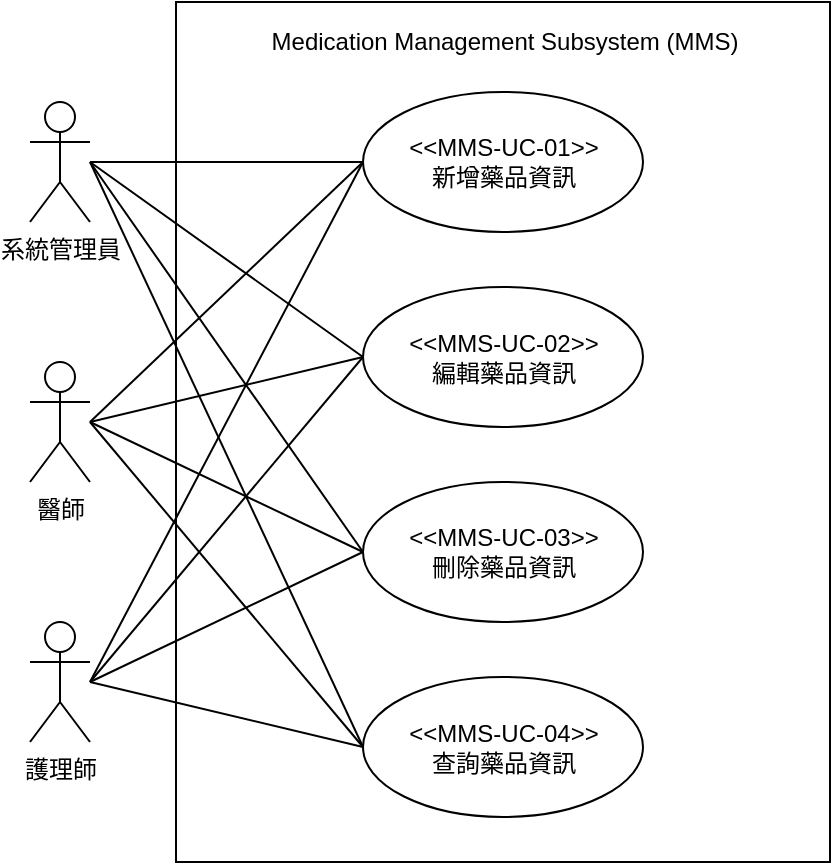 <mxfile version="12.3.3" type="google" pages="1"><diagram id="DfvrCD_b4KMzSc5_pgFx" name="Page-1"><mxGraphModel dx="1408" dy="699" grid="1" gridSize="10" guides="1" tooltips="1" connect="1" arrows="1" fold="1" page="1" pageScale="1" pageWidth="827" pageHeight="1169" math="0" shadow="0"><root><mxCell id="0"/><mxCell id="1" parent="0"/><mxCell id="NSenkkeXth7qmWTdpcBR-5" value="" style="html=1;" parent="1" vertex="1"><mxGeometry x="243" y="170" width="327" height="430" as="geometry"/></mxCell><mxCell id="NSenkkeXth7qmWTdpcBR-1" value="系統管理員" style="shape=umlActor;verticalLabelPosition=bottom;labelBackgroundColor=#ffffff;verticalAlign=top;html=1;" parent="1" vertex="1"><mxGeometry x="170" y="220" width="30" height="60" as="geometry"/></mxCell><mxCell id="NSenkkeXth7qmWTdpcBR-2" value="醫師" style="shape=umlActor;verticalLabelPosition=bottom;labelBackgroundColor=#ffffff;verticalAlign=top;html=1;" parent="1" vertex="1"><mxGeometry x="170" y="350" width="30" height="60" as="geometry"/></mxCell><mxCell id="NSenkkeXth7qmWTdpcBR-3" value="護理師" style="shape=umlActor;verticalLabelPosition=bottom;labelBackgroundColor=#ffffff;verticalAlign=top;html=1;" parent="1" vertex="1"><mxGeometry x="170" y="480" width="30" height="60" as="geometry"/></mxCell><mxCell id="NSenkkeXth7qmWTdpcBR-12" style="rounded=0;orthogonalLoop=1;jettySize=auto;html=1;exitX=0;exitY=0.5;exitDx=0;exitDy=0;fontSize=12;endArrow=none;endFill=0;" parent="1" source="NSenkkeXth7qmWTdpcBR-6" edge="1"><mxGeometry relative="1" as="geometry"><mxPoint x="200" y="250" as="targetPoint"/></mxGeometry></mxCell><mxCell id="NSenkkeXth7qmWTdpcBR-16" style="edgeStyle=none;rounded=0;orthogonalLoop=1;jettySize=auto;html=1;exitX=0;exitY=0.5;exitDx=0;exitDy=0;endArrow=none;endFill=0;fontSize=12;" parent="1" source="NSenkkeXth7qmWTdpcBR-6" edge="1"><mxGeometry relative="1" as="geometry"><mxPoint x="200" y="380" as="targetPoint"/></mxGeometry></mxCell><mxCell id="NSenkkeXth7qmWTdpcBR-20" style="edgeStyle=none;rounded=0;orthogonalLoop=1;jettySize=auto;html=1;exitX=0;exitY=0.5;exitDx=0;exitDy=0;endArrow=none;endFill=0;fontSize=12;" parent="1" source="NSenkkeXth7qmWTdpcBR-6" edge="1"><mxGeometry relative="1" as="geometry"><mxPoint x="200" y="510" as="targetPoint"/></mxGeometry></mxCell><mxCell id="NSenkkeXth7qmWTdpcBR-6" value="&lt;div&gt;&amp;lt;&amp;lt;MMS-UC-01&amp;gt;&amp;gt;&lt;/div&gt;&lt;div&gt;新增藥品資訊&lt;/div&gt;" style="ellipse;whiteSpace=wrap;html=1;" parent="1" vertex="1"><mxGeometry x="336.5" y="215" width="140" height="70" as="geometry"/></mxCell><mxCell id="NSenkkeXth7qmWTdpcBR-7" value="&lt;p class=&quot;MsoNormal&quot; style=&quot;margin-left: 24pt ; text-indent: -24pt ; font-size: 12px&quot;&gt;&lt;span lang=&quot;EN-US&quot; style=&quot;font-size: 12px&quot;&gt;Medication Management Subsystem (MMS)&lt;/span&gt;&lt;/p&gt;" style="text;html=1;align=center;verticalAlign=middle;resizable=0;points=[];;autosize=1;fontSize=12;" parent="1" vertex="1"><mxGeometry x="281.5" y="170" width="250" height="40" as="geometry"/></mxCell><mxCell id="NSenkkeXth7qmWTdpcBR-13" style="rounded=0;orthogonalLoop=1;jettySize=auto;html=1;exitX=0;exitY=0.5;exitDx=0;exitDy=0;endArrow=none;endFill=0;fontSize=12;" parent="1" source="NSenkkeXth7qmWTdpcBR-8" edge="1"><mxGeometry relative="1" as="geometry"><mxPoint x="200" y="250" as="targetPoint"/></mxGeometry></mxCell><mxCell id="NSenkkeXth7qmWTdpcBR-17" style="edgeStyle=none;rounded=0;orthogonalLoop=1;jettySize=auto;html=1;exitX=0;exitY=0.5;exitDx=0;exitDy=0;endArrow=none;endFill=0;fontSize=12;" parent="1" source="NSenkkeXth7qmWTdpcBR-8" edge="1"><mxGeometry relative="1" as="geometry"><mxPoint x="200" y="380" as="targetPoint"/></mxGeometry></mxCell><mxCell id="NSenkkeXth7qmWTdpcBR-21" style="edgeStyle=none;rounded=0;orthogonalLoop=1;jettySize=auto;html=1;exitX=0;exitY=0.5;exitDx=0;exitDy=0;endArrow=none;endFill=0;fontSize=12;" parent="1" source="NSenkkeXth7qmWTdpcBR-8" edge="1"><mxGeometry relative="1" as="geometry"><mxPoint x="200" y="510" as="targetPoint"/></mxGeometry></mxCell><mxCell id="NSenkkeXth7qmWTdpcBR-8" value="&lt;div&gt;&amp;lt;&amp;lt;MMS-UC-02&amp;gt;&amp;gt;&lt;span&gt;&lt;br&gt;編輯&lt;/span&gt;藥品&lt;span&gt;資訊&lt;/span&gt;&lt;/div&gt;" style="ellipse;whiteSpace=wrap;html=1;" parent="1" vertex="1"><mxGeometry x="336.5" y="312.5" width="140" height="70" as="geometry"/></mxCell><mxCell id="NSenkkeXth7qmWTdpcBR-14" style="edgeStyle=none;rounded=0;orthogonalLoop=1;jettySize=auto;html=1;exitX=0;exitY=0.5;exitDx=0;exitDy=0;endArrow=none;endFill=0;fontSize=12;" parent="1" source="NSenkkeXth7qmWTdpcBR-9" edge="1"><mxGeometry relative="1" as="geometry"><mxPoint x="200" y="250" as="targetPoint"/></mxGeometry></mxCell><mxCell id="NSenkkeXth7qmWTdpcBR-18" style="edgeStyle=none;rounded=0;orthogonalLoop=1;jettySize=auto;html=1;exitX=0;exitY=0.5;exitDx=0;exitDy=0;endArrow=none;endFill=0;fontSize=12;" parent="1" source="NSenkkeXth7qmWTdpcBR-9" edge="1"><mxGeometry relative="1" as="geometry"><mxPoint x="200" y="380" as="targetPoint"/></mxGeometry></mxCell><mxCell id="NSenkkeXth7qmWTdpcBR-22" style="edgeStyle=none;rounded=0;orthogonalLoop=1;jettySize=auto;html=1;exitX=0;exitY=0.5;exitDx=0;exitDy=0;endArrow=none;endFill=0;fontSize=12;" parent="1" source="NSenkkeXth7qmWTdpcBR-9" edge="1"><mxGeometry relative="1" as="geometry"><mxPoint x="200" y="510" as="targetPoint"/></mxGeometry></mxCell><mxCell id="NSenkkeXth7qmWTdpcBR-9" value="&lt;div&gt;&amp;lt;&amp;lt;MMS-UC-03&amp;gt;&amp;gt;&lt;span&gt;&lt;br&gt;刪除&lt;/span&gt;藥品&lt;span&gt;資訊&lt;/span&gt;&lt;br&gt;&lt;/div&gt;" style="ellipse;whiteSpace=wrap;html=1;" parent="1" vertex="1"><mxGeometry x="336.5" y="410" width="140" height="70" as="geometry"/></mxCell><mxCell id="NSenkkeXth7qmWTdpcBR-15" style="edgeStyle=none;rounded=0;orthogonalLoop=1;jettySize=auto;html=1;exitX=0;exitY=0.5;exitDx=0;exitDy=0;endArrow=none;endFill=0;fontSize=12;" parent="1" source="NSenkkeXth7qmWTdpcBR-10" edge="1"><mxGeometry relative="1" as="geometry"><mxPoint x="200" y="250" as="targetPoint"/></mxGeometry></mxCell><mxCell id="NSenkkeXth7qmWTdpcBR-19" style="edgeStyle=none;rounded=0;orthogonalLoop=1;jettySize=auto;html=1;exitX=0;exitY=0.5;exitDx=0;exitDy=0;endArrow=none;endFill=0;fontSize=12;" parent="1" source="NSenkkeXth7qmWTdpcBR-10" edge="1"><mxGeometry relative="1" as="geometry"><mxPoint x="200" y="380" as="targetPoint"/></mxGeometry></mxCell><mxCell id="NSenkkeXth7qmWTdpcBR-23" style="edgeStyle=none;rounded=0;orthogonalLoop=1;jettySize=auto;html=1;exitX=0;exitY=0.5;exitDx=0;exitDy=0;endArrow=none;endFill=0;fontSize=12;" parent="1" source="NSenkkeXth7qmWTdpcBR-10" edge="1"><mxGeometry relative="1" as="geometry"><mxPoint x="200" y="510" as="targetPoint"/></mxGeometry></mxCell><mxCell id="NSenkkeXth7qmWTdpcBR-10" value="&lt;div&gt;&amp;lt;&amp;lt;MMS-UC-04&amp;gt;&amp;gt;&lt;span&gt;&lt;br&gt;查詢&lt;/span&gt;藥品&lt;span&gt;資訊&lt;/span&gt;&lt;br&gt;&lt;/div&gt;" style="ellipse;whiteSpace=wrap;html=1;" parent="1" vertex="1"><mxGeometry x="336.5" y="507.5" width="140" height="70" as="geometry"/></mxCell></root></mxGraphModel></diagram></mxfile>